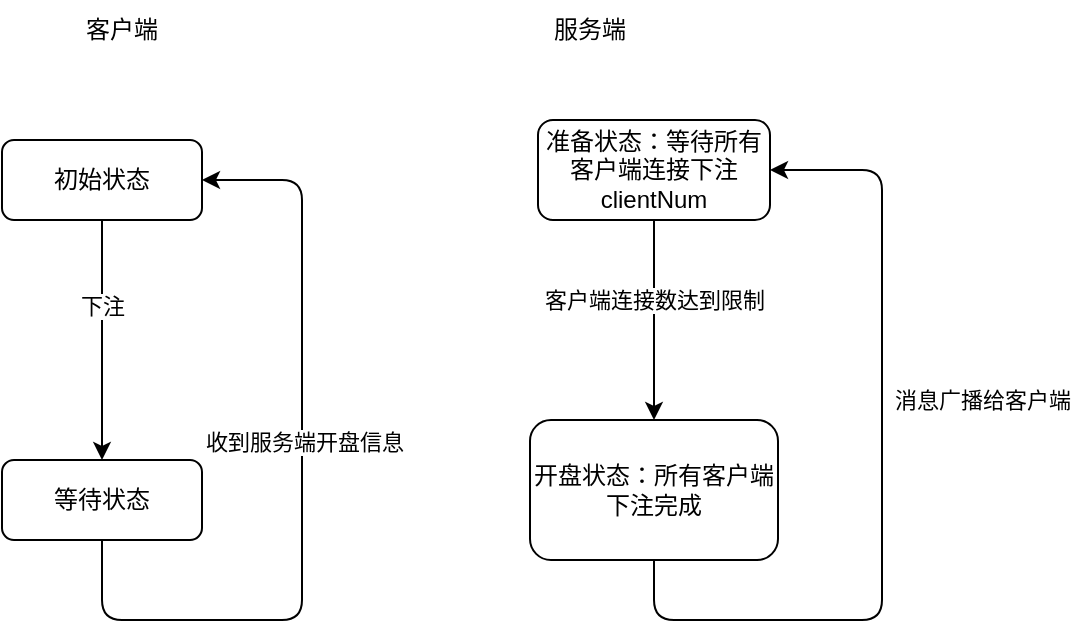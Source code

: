 <mxfile>
    <diagram id="MY9dvAYiht63f7QFnpD8" name="第 1 页">
        <mxGraphModel dx="1002" dy="568" grid="1" gridSize="10" guides="1" tooltips="1" connect="1" arrows="1" fold="1" page="1" pageScale="1" pageWidth="827" pageHeight="1169" math="0" shadow="0">
            <root>
                <mxCell id="0"/>
                <mxCell id="1" parent="0"/>
                <mxCell id="13" style="edgeStyle=none;html=1;exitX=0.5;exitY=1;exitDx=0;exitDy=0;entryX=0.5;entryY=0;entryDx=0;entryDy=0;" edge="1" parent="1" source="2" target="5">
                    <mxGeometry relative="1" as="geometry"/>
                </mxCell>
                <mxCell id="14" value="下注" style="edgeLabel;html=1;align=center;verticalAlign=middle;resizable=0;points=[];" vertex="1" connectable="0" parent="13">
                    <mxGeometry x="-0.287" relative="1" as="geometry">
                        <mxPoint as="offset"/>
                    </mxGeometry>
                </mxCell>
                <mxCell id="2" value="初始状态" style="rounded=1;whiteSpace=wrap;html=1;" vertex="1" parent="1">
                    <mxGeometry x="120" y="130" width="100" height="40" as="geometry"/>
                </mxCell>
                <mxCell id="3" value="客户端" style="text;html=1;strokeColor=none;fillColor=none;align=center;verticalAlign=middle;whiteSpace=wrap;rounded=0;" vertex="1" parent="1">
                    <mxGeometry x="150" y="60" width="60" height="30" as="geometry"/>
                </mxCell>
                <mxCell id="15" style="edgeStyle=none;html=1;exitX=0.5;exitY=1;exitDx=0;exitDy=0;entryX=1;entryY=0.5;entryDx=0;entryDy=0;" edge="1" parent="1" source="5" target="2">
                    <mxGeometry relative="1" as="geometry">
                        <mxPoint x="240" y="240" as="targetPoint"/>
                        <Array as="points">
                            <mxPoint x="170" y="370"/>
                            <mxPoint x="270" y="370"/>
                            <mxPoint x="270" y="150"/>
                        </Array>
                    </mxGeometry>
                </mxCell>
                <mxCell id="16" value="收到服务端开盘信息" style="edgeLabel;html=1;align=center;verticalAlign=middle;resizable=0;points=[];" vertex="1" connectable="0" parent="15">
                    <mxGeometry x="0.118" y="-1" relative="1" as="geometry">
                        <mxPoint as="offset"/>
                    </mxGeometry>
                </mxCell>
                <mxCell id="5" value="等待状态" style="rounded=1;whiteSpace=wrap;html=1;" vertex="1" parent="1">
                    <mxGeometry x="120" y="290" width="100" height="40" as="geometry"/>
                </mxCell>
                <mxCell id="6" value="服务端" style="text;html=1;strokeColor=none;fillColor=none;align=center;verticalAlign=middle;whiteSpace=wrap;rounded=0;" vertex="1" parent="1">
                    <mxGeometry x="384" y="60" width="60" height="30" as="geometry"/>
                </mxCell>
                <mxCell id="9" style="edgeStyle=none;html=1;exitX=0.5;exitY=1;exitDx=0;exitDy=0;entryX=0.5;entryY=0;entryDx=0;entryDy=0;" edge="1" parent="1" source="7" target="8">
                    <mxGeometry relative="1" as="geometry"/>
                </mxCell>
                <mxCell id="12" value="客户端连接数达到限制" style="edgeLabel;html=1;align=center;verticalAlign=middle;resizable=0;points=[];" vertex="1" connectable="0" parent="9">
                    <mxGeometry x="-0.364" relative="1" as="geometry">
                        <mxPoint y="8" as="offset"/>
                    </mxGeometry>
                </mxCell>
                <mxCell id="7" value="准备状态：等待所有客户端连接下注&lt;br&gt;clientNum" style="rounded=1;whiteSpace=wrap;html=1;" vertex="1" parent="1">
                    <mxGeometry x="388" y="120" width="116" height="50" as="geometry"/>
                </mxCell>
                <mxCell id="10" style="edgeStyle=none;html=1;exitX=0.5;exitY=1;exitDx=0;exitDy=0;entryX=1;entryY=0.5;entryDx=0;entryDy=0;" edge="1" parent="1" source="8" target="7">
                    <mxGeometry relative="1" as="geometry">
                        <Array as="points">
                            <mxPoint x="446" y="370"/>
                            <mxPoint x="560" y="370"/>
                            <mxPoint x="560" y="145"/>
                        </Array>
                    </mxGeometry>
                </mxCell>
                <mxCell id="11" value="消息广播给客户端" style="edgeLabel;html=1;align=center;verticalAlign=middle;resizable=0;points=[];" vertex="1" connectable="0" parent="10">
                    <mxGeometry x="0.333" y="2" relative="1" as="geometry">
                        <mxPoint x="52" y="29" as="offset"/>
                    </mxGeometry>
                </mxCell>
                <mxCell id="8" value="开盘状态：所有客户端下注完成" style="rounded=1;whiteSpace=wrap;html=1;" vertex="1" parent="1">
                    <mxGeometry x="384" y="270" width="124" height="70" as="geometry"/>
                </mxCell>
            </root>
        </mxGraphModel>
    </diagram>
</mxfile>